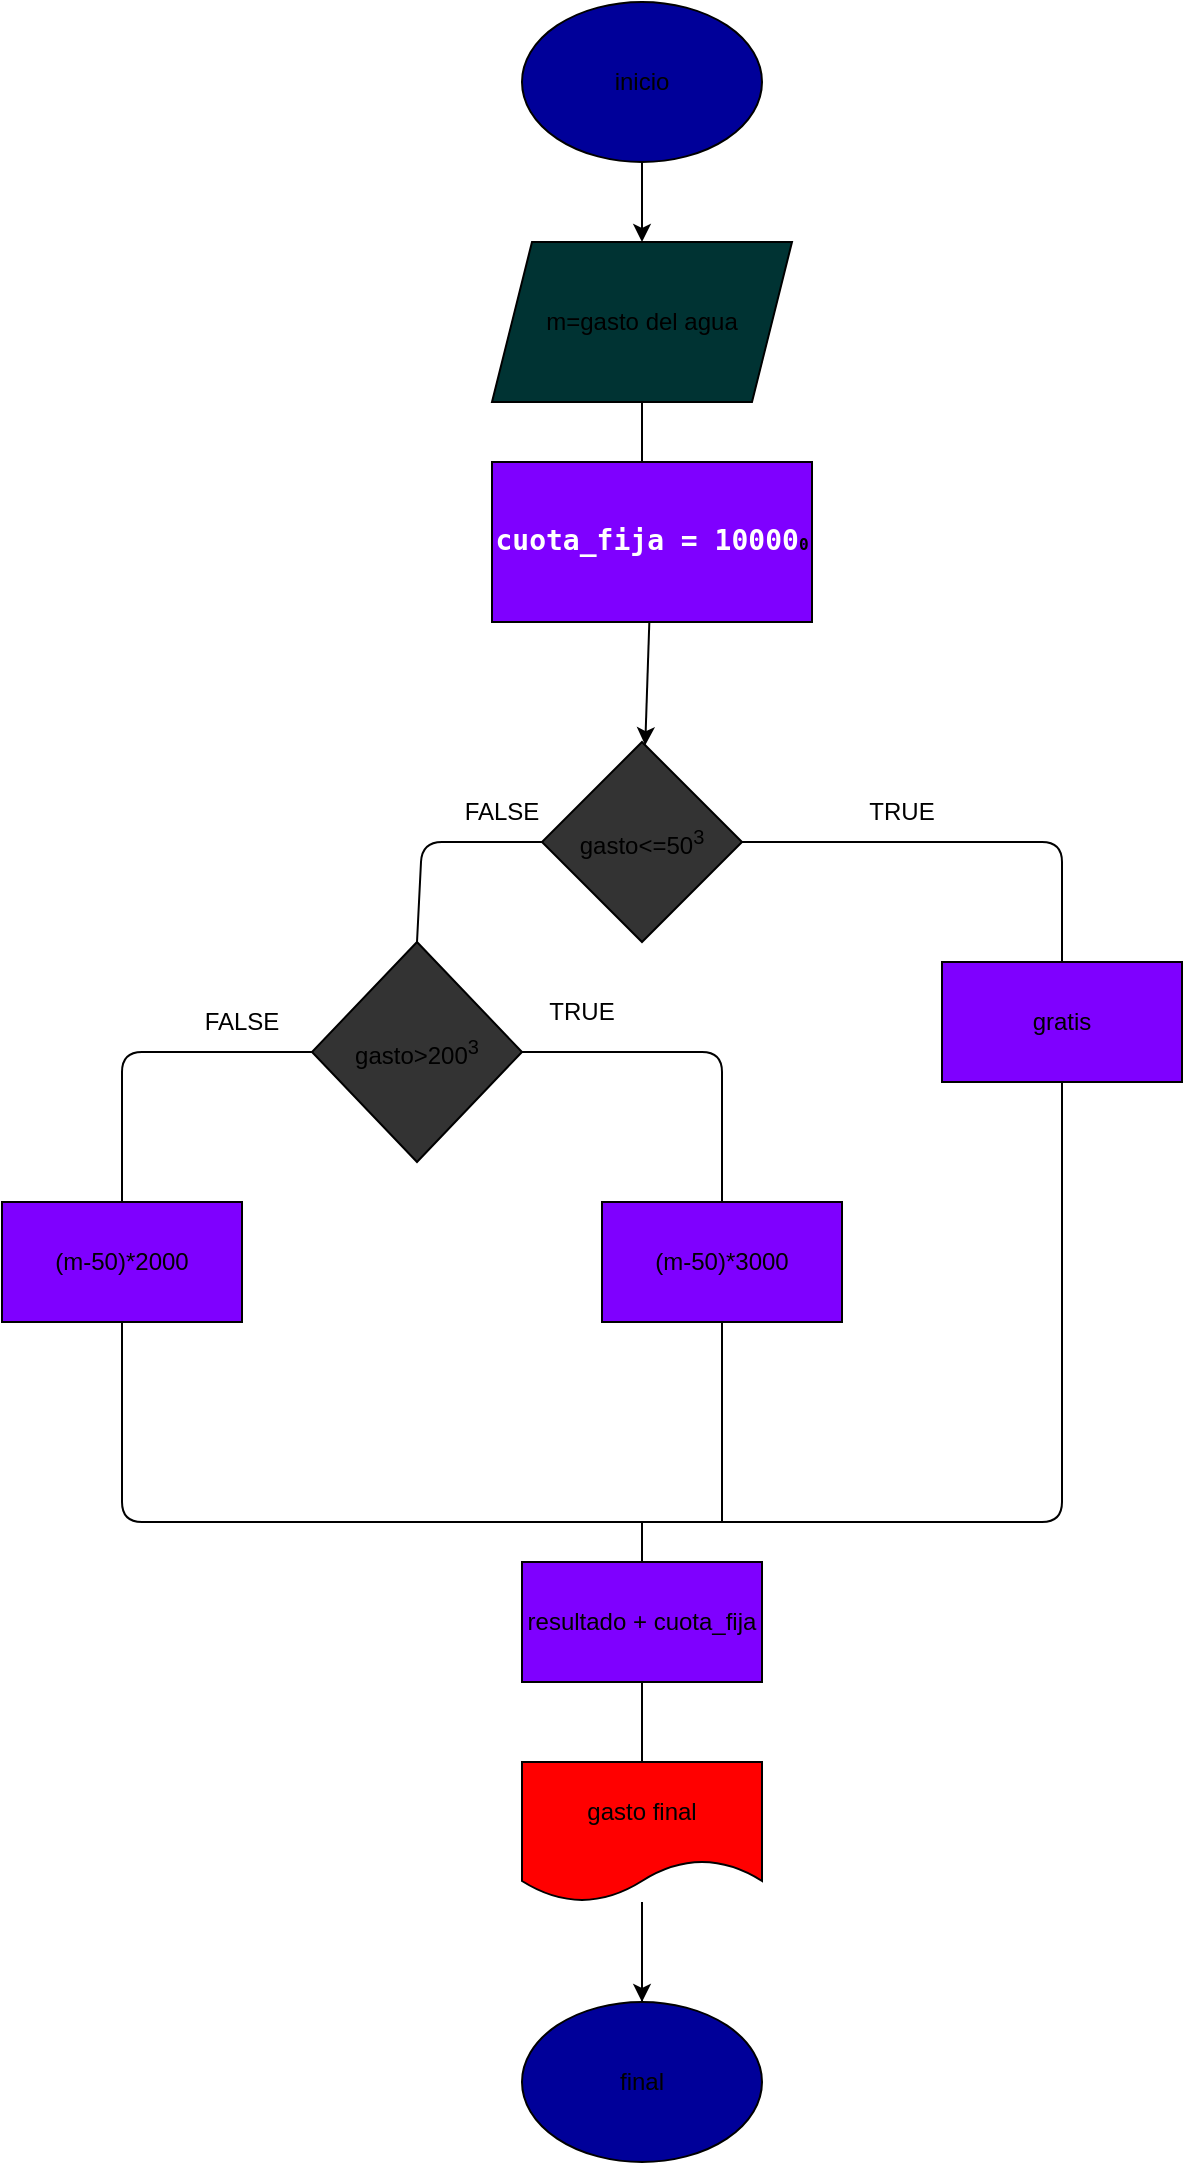 <mxfile>
    <diagram id="rCF_IZmc6QIaDy28ZCjl" name="Página-1">
        <mxGraphModel dx="1175" dy="1551" grid="1" gridSize="10" guides="1" tooltips="1" connect="1" arrows="1" fold="1" page="1" pageScale="1" pageWidth="827" pageHeight="1169" math="0" shadow="0">
            <root>
                <mxCell id="0"/>
                <mxCell id="1" parent="0"/>
                <mxCell id="2" value="" style="edgeStyle=none;html=1;" parent="1" source="3" target="5" edge="1">
                    <mxGeometry relative="1" as="geometry"/>
                </mxCell>
                <mxCell id="3" value="inicio" style="ellipse;whiteSpace=wrap;html=1;fillColor=#000099;" parent="1" vertex="1">
                    <mxGeometry x="340" y="-120" width="120" height="80" as="geometry"/>
                </mxCell>
                <mxCell id="4" value="" style="edgeStyle=none;html=1;" parent="1" source="5" edge="1">
                    <mxGeometry relative="1" as="geometry">
                        <mxPoint x="400" y="150" as="targetPoint"/>
                    </mxGeometry>
                </mxCell>
                <mxCell id="5" value="m=gasto del agua" style="shape=parallelogram;perimeter=parallelogramPerimeter;whiteSpace=wrap;html=1;fixedSize=1;fillColor=#003333;" parent="1" vertex="1">
                    <mxGeometry x="325" width="150" height="80" as="geometry"/>
                </mxCell>
                <mxCell id="6" value="gasto&amp;lt;=50&lt;sup&gt;3&lt;/sup&gt;" style="rhombus;whiteSpace=wrap;html=1;fillColor=#333333;" parent="1" vertex="1">
                    <mxGeometry x="350" y="250" width="100" height="100" as="geometry"/>
                </mxCell>
                <mxCell id="7" value="gasto&amp;gt;200&lt;sup&gt;3&lt;/sup&gt;" style="rhombus;whiteSpace=wrap;html=1;fillColor=#333333;" parent="1" vertex="1">
                    <mxGeometry x="235" y="350" width="105" height="110" as="geometry"/>
                </mxCell>
                <mxCell id="8" value="" style="endArrow=none;html=1;exitX=0.5;exitY=0;exitDx=0;exitDy=0;entryX=1;entryY=0.5;entryDx=0;entryDy=0;" parent="1" target="7" edge="1">
                    <mxGeometry width="50" height="50" relative="1" as="geometry">
                        <mxPoint x="440" y="480" as="sourcePoint"/>
                        <mxPoint x="440" y="440" as="targetPoint"/>
                        <Array as="points">
                            <mxPoint x="440" y="405"/>
                        </Array>
                    </mxGeometry>
                </mxCell>
                <mxCell id="9" value="" style="endArrow=none;html=1;exitX=0.5;exitY=0;exitDx=0;exitDy=0;entryX=0;entryY=0.5;entryDx=0;entryDy=0;" parent="1" target="7" edge="1">
                    <mxGeometry width="50" height="50" relative="1" as="geometry">
                        <mxPoint x="140" y="480" as="sourcePoint"/>
                        <mxPoint x="440" y="440" as="targetPoint"/>
                        <Array as="points">
                            <mxPoint x="140" y="405"/>
                        </Array>
                    </mxGeometry>
                </mxCell>
                <mxCell id="10" value="" style="endArrow=none;html=1;entryX=1;entryY=0.5;entryDx=0;entryDy=0;exitX=0.5;exitY=0;exitDx=0;exitDy=0;" parent="1" target="6" edge="1">
                    <mxGeometry width="50" height="50" relative="1" as="geometry">
                        <mxPoint x="610" y="365" as="sourcePoint"/>
                        <mxPoint x="440" y="440" as="targetPoint"/>
                        <Array as="points">
                            <mxPoint x="610" y="300"/>
                        </Array>
                    </mxGeometry>
                </mxCell>
                <mxCell id="11" value="" style="endArrow=none;html=1;entryX=0;entryY=0.5;entryDx=0;entryDy=0;exitX=0.5;exitY=0;exitDx=0;exitDy=0;" parent="1" source="7" target="6" edge="1">
                    <mxGeometry width="50" height="50" relative="1" as="geometry">
                        <mxPoint x="390" y="490" as="sourcePoint"/>
                        <mxPoint x="440" y="440" as="targetPoint"/>
                        <Array as="points">
                            <mxPoint x="290" y="300"/>
                        </Array>
                    </mxGeometry>
                </mxCell>
                <mxCell id="12" value="gratis" style="rounded=0;whiteSpace=wrap;html=1;fillColor=#7F00FF;" parent="1" vertex="1">
                    <mxGeometry x="550" y="360" width="120" height="60" as="geometry"/>
                </mxCell>
                <mxCell id="13" value="(m-50)*3000" style="rounded=0;whiteSpace=wrap;html=1;fillColor=#7F00FF;" parent="1" vertex="1">
                    <mxGeometry x="380" y="480" width="120" height="60" as="geometry"/>
                </mxCell>
                <mxCell id="14" value="(m-50)*2000" style="rounded=0;whiteSpace=wrap;html=1;fillColor=#7F00FF;" parent="1" vertex="1">
                    <mxGeometry x="80" y="480" width="120" height="60" as="geometry"/>
                </mxCell>
                <mxCell id="15" value="" style="endArrow=none;html=1;exitX=0.5;exitY=1;exitDx=0;exitDy=0;" parent="1" source="14" edge="1">
                    <mxGeometry width="50" height="50" relative="1" as="geometry">
                        <mxPoint x="390" y="470" as="sourcePoint"/>
                        <mxPoint x="520" y="640" as="targetPoint"/>
                        <Array as="points">
                            <mxPoint x="140" y="640"/>
                        </Array>
                    </mxGeometry>
                </mxCell>
                <mxCell id="16" value="" style="endArrow=none;html=1;" parent="1" edge="1">
                    <mxGeometry width="50" height="50" relative="1" as="geometry">
                        <mxPoint x="440" y="640" as="sourcePoint"/>
                        <mxPoint x="440" y="540" as="targetPoint"/>
                    </mxGeometry>
                </mxCell>
                <mxCell id="17" value="" style="endArrow=none;html=1;entryX=0.5;entryY=1;entryDx=0;entryDy=0;" parent="1" target="12" edge="1">
                    <mxGeometry width="50" height="50" relative="1" as="geometry">
                        <mxPoint x="520" y="640" as="sourcePoint"/>
                        <mxPoint x="440" y="420" as="targetPoint"/>
                        <Array as="points">
                            <mxPoint x="610" y="640"/>
                        </Array>
                    </mxGeometry>
                </mxCell>
                <mxCell id="30" value="" style="edgeStyle=none;html=1;" parent="1" source="19" target="20" edge="1">
                    <mxGeometry relative="1" as="geometry"/>
                </mxCell>
                <mxCell id="21" value="" style="endArrow=none;html=1;" parent="1" edge="1">
                    <mxGeometry width="50" height="50" relative="1" as="geometry">
                        <mxPoint x="400" y="720" as="sourcePoint"/>
                        <mxPoint x="400" y="640" as="targetPoint"/>
                    </mxGeometry>
                </mxCell>
                <mxCell id="22" value="TRUE" style="text;html=1;strokeColor=none;fillColor=none;align=center;verticalAlign=middle;whiteSpace=wrap;rounded=0;" parent="1" vertex="1">
                    <mxGeometry x="500" y="270" width="60" height="30" as="geometry"/>
                </mxCell>
                <mxCell id="23" value="FALSE" style="text;html=1;strokeColor=none;fillColor=none;align=center;verticalAlign=middle;whiteSpace=wrap;rounded=0;" parent="1" vertex="1">
                    <mxGeometry x="300" y="270" width="60" height="30" as="geometry"/>
                </mxCell>
                <mxCell id="24" value="TRUE" style="text;html=1;strokeColor=none;fillColor=none;align=center;verticalAlign=middle;whiteSpace=wrap;rounded=0;" parent="1" vertex="1">
                    <mxGeometry x="340" y="370" width="60" height="30" as="geometry"/>
                </mxCell>
                <mxCell id="25" value="FALSE" style="text;html=1;strokeColor=none;fillColor=none;align=center;verticalAlign=middle;whiteSpace=wrap;rounded=0;" parent="1" vertex="1">
                    <mxGeometry x="170" y="375" width="60" height="30" as="geometry"/>
                </mxCell>
                <mxCell id="28" value="" style="endArrow=none;html=1;startArrow=none;" parent="1" source="19" edge="1">
                    <mxGeometry width="50" height="50" relative="1" as="geometry">
                        <mxPoint x="400" y="860" as="sourcePoint"/>
                        <mxPoint x="400" y="710" as="targetPoint"/>
                    </mxGeometry>
                </mxCell>
                <mxCell id="33" value="" style="edgeStyle=none;html=1;fontSize=12;fontColor=#FFFFFF;" parent="1" source="32" target="6" edge="1">
                    <mxGeometry relative="1" as="geometry"/>
                </mxCell>
                <mxCell id="32" value="&lt;div style=&quot;font-family: &amp;quot;Droid Sans Mono&amp;quot;, &amp;quot;monospace&amp;quot;, monospace; line-height: 19px;&quot;&gt;&lt;h6 style=&quot;&quot;&gt;&lt;font color=&quot;#ffffff&quot; style=&quot;font-size: 14px;&quot;&gt;cuota_fija&amp;nbsp;=&amp;nbsp;10000&lt;/font&gt;0&lt;font color=&quot;#ffffff&quot; style=&quot;font-size: 14px;&quot;&gt;&lt;br&gt;&lt;/font&gt;&lt;/h6&gt;&lt;/div&gt;" style="rounded=0;whiteSpace=wrap;html=1;fillColor=#7F00FF;" parent="1" vertex="1">
                    <mxGeometry x="325" y="110" width="160" height="80" as="geometry"/>
                </mxCell>
                <mxCell id="34" value="" style="endArrow=none;html=1;" parent="1" target="19" edge="1">
                    <mxGeometry width="50" height="50" relative="1" as="geometry">
                        <mxPoint x="400" y="860" as="sourcePoint"/>
                        <mxPoint x="400" y="710" as="targetPoint"/>
                    </mxGeometry>
                </mxCell>
                <mxCell id="19" value="gasto final" style="shape=document;whiteSpace=wrap;html=1;boundedLbl=1;fillColor=#FF0000;" parent="1" vertex="1">
                    <mxGeometry x="340" y="760" width="120" height="70" as="geometry"/>
                </mxCell>
                <mxCell id="35" value="" style="edgeStyle=none;html=1;endArrow=none;" parent="1" source="19" target="20" edge="1">
                    <mxGeometry relative="1" as="geometry">
                        <mxPoint x="400" y="760" as="sourcePoint"/>
                        <mxPoint x="400" y="1020" as="targetPoint"/>
                    </mxGeometry>
                </mxCell>
                <mxCell id="20" value="final" style="ellipse;whiteSpace=wrap;html=1;fillColor=#000099;" parent="1" vertex="1">
                    <mxGeometry x="340" y="880" width="120" height="80" as="geometry"/>
                </mxCell>
                <mxCell id="37" value="resultado + cuota_fija" style="rounded=0;whiteSpace=wrap;html=1;fillColor=#7F00FF;" vertex="1" parent="1">
                    <mxGeometry x="340" y="660" width="120" height="60" as="geometry"/>
                </mxCell>
            </root>
        </mxGraphModel>
    </diagram>
</mxfile>